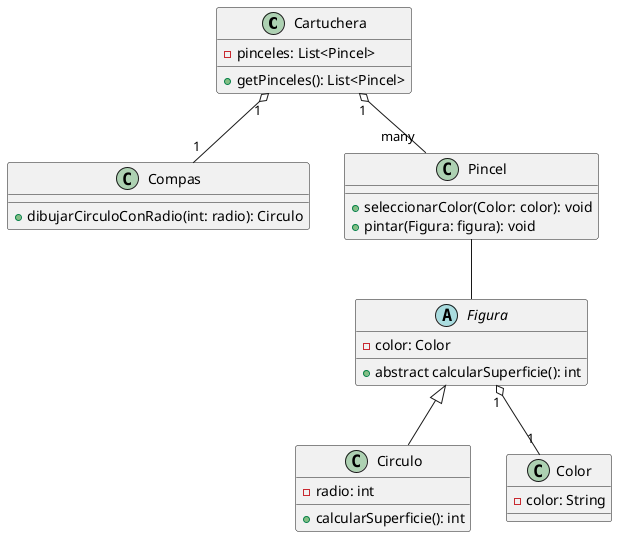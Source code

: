 @startuml
class Cartuchera{
-pinceles: List<Pincel>

+getPinceles(): List<Pincel>
}

class Compas{
+ dibujarCirculoConRadio(int: radio): Circulo
}

class Pincel{
+seleccionarColor(Color: color): void
+pintar(Figura: figura): void
}

abstract class Figura{
-color: Color

+abstract calcularSuperficie(): int
}

class Circulo {
-radio: int

+calcularSuperficie(): int
}

class Color{
-color: String
}

Cartuchera "1" o-- "many" Pincel
Cartuchera "1" o-- "1" Compas
Figura <|-- Circulo
Figura "1" o-- "1" Color
Pincel -- Figura

@enduml